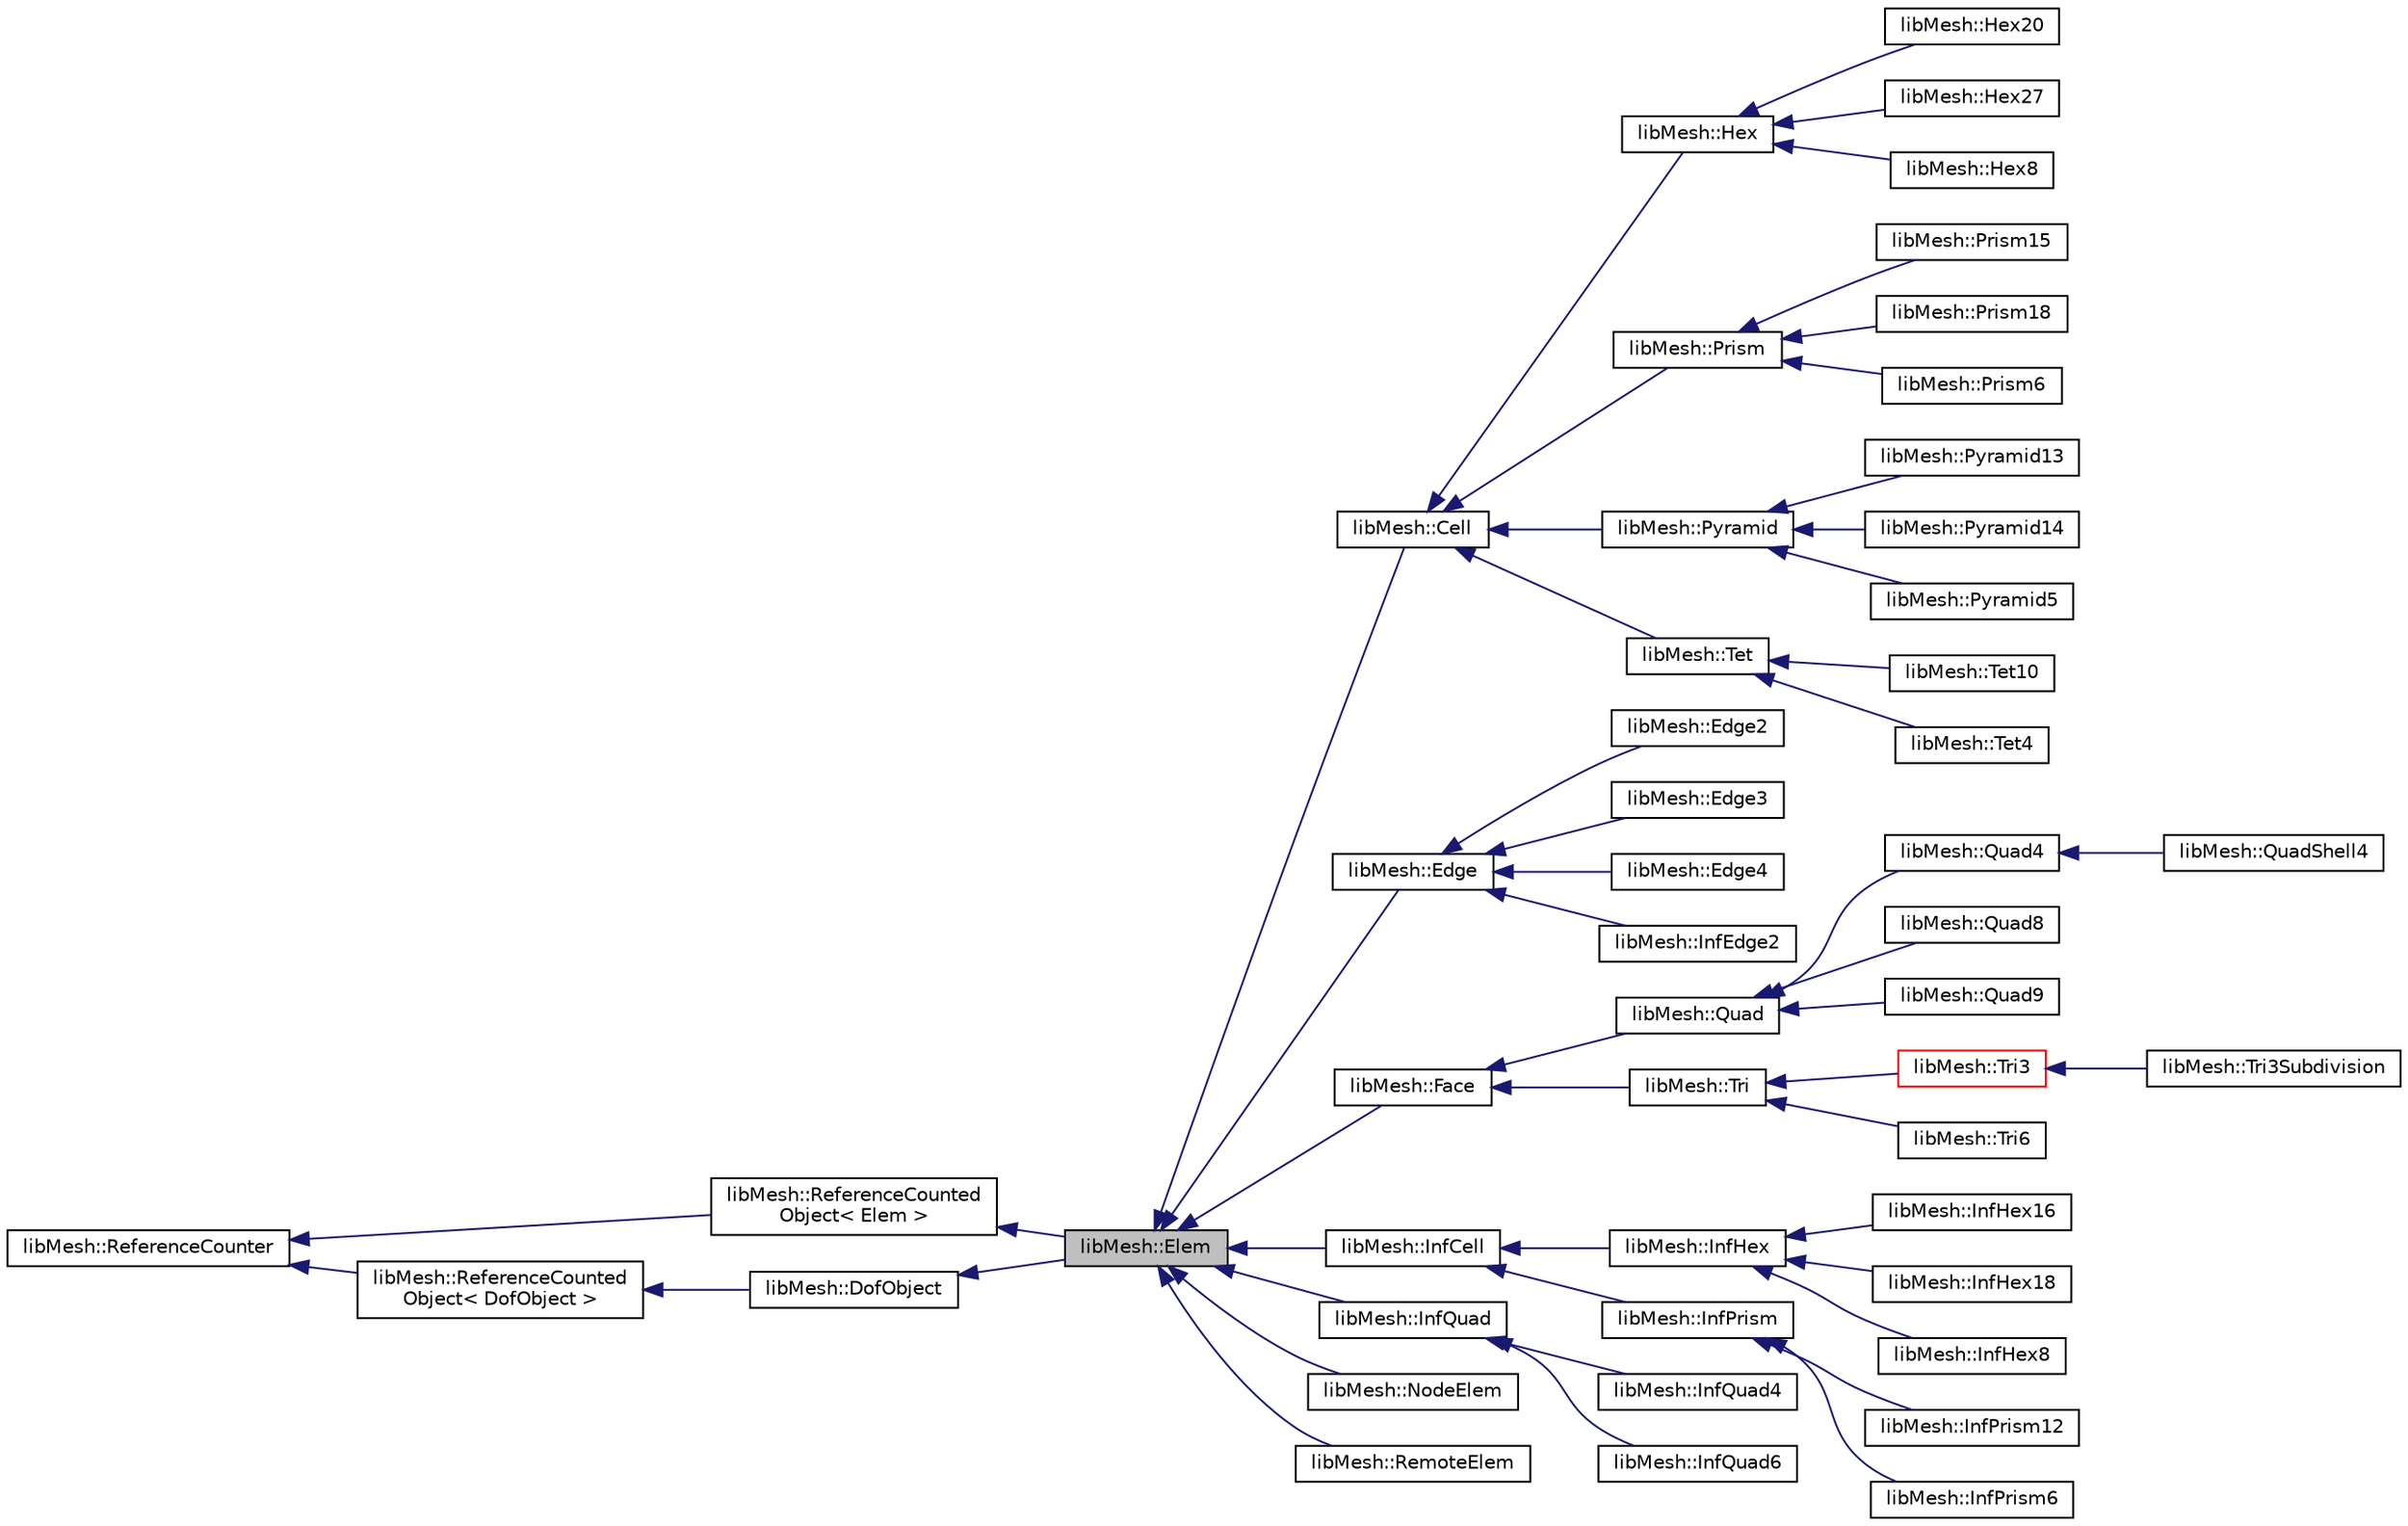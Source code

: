 digraph "libMesh::Elem"
{
  edge [fontname="Helvetica",fontsize="10",labelfontname="Helvetica",labelfontsize="10"];
  node [fontname="Helvetica",fontsize="10",shape=record];
  rankdir="LR";
  Node1 [label="libMesh::Elem",height=0.2,width=0.4,color="black", fillcolor="grey75", style="filled", fontcolor="black"];
  Node2 -> Node1 [dir="back",color="midnightblue",fontsize="10",style="solid",fontname="Helvetica"];
  Node2 [label="libMesh::ReferenceCounted\lObject\< Elem \>",height=0.2,width=0.4,color="black", fillcolor="white", style="filled",URL="$classlibMesh_1_1ReferenceCountedObject.html"];
  Node3 -> Node2 [dir="back",color="midnightblue",fontsize="10",style="solid",fontname="Helvetica"];
  Node3 [label="libMesh::ReferenceCounter",height=0.2,width=0.4,color="black", fillcolor="white", style="filled",URL="$classlibMesh_1_1ReferenceCounter.html",tooltip="Common base for all objects whose creations/destructions are counted. "];
  Node4 -> Node1 [dir="back",color="midnightblue",fontsize="10",style="solid",fontname="Helvetica"];
  Node4 [label="libMesh::DofObject",height=0.2,width=0.4,color="black", fillcolor="white", style="filled",URL="$classlibMesh_1_1DofObject.html"];
  Node5 -> Node4 [dir="back",color="midnightblue",fontsize="10",style="solid",fontname="Helvetica"];
  Node5 [label="libMesh::ReferenceCounted\lObject\< DofObject \>",height=0.2,width=0.4,color="black", fillcolor="white", style="filled",URL="$classlibMesh_1_1ReferenceCountedObject.html"];
  Node3 -> Node5 [dir="back",color="midnightblue",fontsize="10",style="solid",fontname="Helvetica"];
  Node1 -> Node6 [dir="back",color="midnightblue",fontsize="10",style="solid",fontname="Helvetica"];
  Node6 [label="libMesh::Cell",height=0.2,width=0.4,color="black", fillcolor="white", style="filled",URL="$classlibMesh_1_1Cell.html",tooltip="The base class for all 3D geometric element types. "];
  Node6 -> Node7 [dir="back",color="midnightblue",fontsize="10",style="solid",fontname="Helvetica"];
  Node7 [label="libMesh::Hex",height=0.2,width=0.4,color="black", fillcolor="white", style="filled",URL="$classlibMesh_1_1Hex.html",tooltip="The base class for all hexahedral element types. "];
  Node7 -> Node8 [dir="back",color="midnightblue",fontsize="10",style="solid",fontname="Helvetica"];
  Node8 [label="libMesh::Hex20",height=0.2,width=0.4,color="black", fillcolor="white", style="filled",URL="$classlibMesh_1_1Hex20.html",tooltip="A 3D hexahedral element with 20 nodes. "];
  Node7 -> Node9 [dir="back",color="midnightblue",fontsize="10",style="solid",fontname="Helvetica"];
  Node9 [label="libMesh::Hex27",height=0.2,width=0.4,color="black", fillcolor="white", style="filled",URL="$classlibMesh_1_1Hex27.html",tooltip="A 3D hexahedral element with 27 nodes. "];
  Node7 -> Node10 [dir="back",color="midnightblue",fontsize="10",style="solid",fontname="Helvetica"];
  Node10 [label="libMesh::Hex8",height=0.2,width=0.4,color="black", fillcolor="white", style="filled",URL="$classlibMesh_1_1Hex8.html",tooltip="A 3D hexahedral element with 8 nodes. "];
  Node6 -> Node11 [dir="back",color="midnightblue",fontsize="10",style="solid",fontname="Helvetica"];
  Node11 [label="libMesh::Prism",height=0.2,width=0.4,color="black", fillcolor="white", style="filled",URL="$classlibMesh_1_1Prism.html",tooltip="The base class for all prismatic element types. "];
  Node11 -> Node12 [dir="back",color="midnightblue",fontsize="10",style="solid",fontname="Helvetica"];
  Node12 [label="libMesh::Prism15",height=0.2,width=0.4,color="black", fillcolor="white", style="filled",URL="$classlibMesh_1_1Prism15.html",tooltip="A 3D prismatic element with 15 nodes. "];
  Node11 -> Node13 [dir="back",color="midnightblue",fontsize="10",style="solid",fontname="Helvetica"];
  Node13 [label="libMesh::Prism18",height=0.2,width=0.4,color="black", fillcolor="white", style="filled",URL="$classlibMesh_1_1Prism18.html",tooltip="A 3D prismatic element with 18 nodes. "];
  Node11 -> Node14 [dir="back",color="midnightblue",fontsize="10",style="solid",fontname="Helvetica"];
  Node14 [label="libMesh::Prism6",height=0.2,width=0.4,color="black", fillcolor="white", style="filled",URL="$classlibMesh_1_1Prism6.html",tooltip="A 3D prismatic element with 6 nodes. "];
  Node6 -> Node15 [dir="back",color="midnightblue",fontsize="10",style="solid",fontname="Helvetica"];
  Node15 [label="libMesh::Pyramid",height=0.2,width=0.4,color="black", fillcolor="white", style="filled",URL="$classlibMesh_1_1Pyramid.html",tooltip="The base class for all pyramid element types. "];
  Node15 -> Node16 [dir="back",color="midnightblue",fontsize="10",style="solid",fontname="Helvetica"];
  Node16 [label="libMesh::Pyramid13",height=0.2,width=0.4,color="black", fillcolor="white", style="filled",URL="$classlibMesh_1_1Pyramid13.html",tooltip="A 3D pyramid element with 13 nodes. "];
  Node15 -> Node17 [dir="back",color="midnightblue",fontsize="10",style="solid",fontname="Helvetica"];
  Node17 [label="libMesh::Pyramid14",height=0.2,width=0.4,color="black", fillcolor="white", style="filled",URL="$classlibMesh_1_1Pyramid14.html",tooltip="A 3D pyramid element with 14 nodes. "];
  Node15 -> Node18 [dir="back",color="midnightblue",fontsize="10",style="solid",fontname="Helvetica"];
  Node18 [label="libMesh::Pyramid5",height=0.2,width=0.4,color="black", fillcolor="white", style="filled",URL="$classlibMesh_1_1Pyramid5.html",tooltip="A 3D pyramid element with 5 nodes. "];
  Node6 -> Node19 [dir="back",color="midnightblue",fontsize="10",style="solid",fontname="Helvetica"];
  Node19 [label="libMesh::Tet",height=0.2,width=0.4,color="black", fillcolor="white", style="filled",URL="$classlibMesh_1_1Tet.html",tooltip="The base class for all tetrahedral element types. "];
  Node19 -> Node20 [dir="back",color="midnightblue",fontsize="10",style="solid",fontname="Helvetica"];
  Node20 [label="libMesh::Tet10",height=0.2,width=0.4,color="black", fillcolor="white", style="filled",URL="$classlibMesh_1_1Tet10.html",tooltip="A 3D tetrahedral element with 10 nodes. "];
  Node19 -> Node21 [dir="back",color="midnightblue",fontsize="10",style="solid",fontname="Helvetica"];
  Node21 [label="libMesh::Tet4",height=0.2,width=0.4,color="black", fillcolor="white", style="filled",URL="$classlibMesh_1_1Tet4.html",tooltip="A 3D tetrahedral element with 4 nodes. "];
  Node1 -> Node22 [dir="back",color="midnightblue",fontsize="10",style="solid",fontname="Helvetica"];
  Node22 [label="libMesh::Edge",height=0.2,width=0.4,color="black", fillcolor="white", style="filled",URL="$classlibMesh_1_1Edge.html",tooltip="The base class for all 1D geometric element types. "];
  Node22 -> Node23 [dir="back",color="midnightblue",fontsize="10",style="solid",fontname="Helvetica"];
  Node23 [label="libMesh::Edge2",height=0.2,width=0.4,color="black", fillcolor="white", style="filled",URL="$classlibMesh_1_1Edge2.html",tooltip="A 1D geometric element with 2 nodes. "];
  Node22 -> Node24 [dir="back",color="midnightblue",fontsize="10",style="solid",fontname="Helvetica"];
  Node24 [label="libMesh::Edge3",height=0.2,width=0.4,color="black", fillcolor="white", style="filled",URL="$classlibMesh_1_1Edge3.html",tooltip="A 1D geometric element with 3 nodes. "];
  Node22 -> Node25 [dir="back",color="midnightblue",fontsize="10",style="solid",fontname="Helvetica"];
  Node25 [label="libMesh::Edge4",height=0.2,width=0.4,color="black", fillcolor="white", style="filled",URL="$classlibMesh_1_1Edge4.html",tooltip="A 1D geometric element with 4 nodes. "];
  Node22 -> Node26 [dir="back",color="midnightblue",fontsize="10",style="solid",fontname="Helvetica"];
  Node26 [label="libMesh::InfEdge2",height=0.2,width=0.4,color="black", fillcolor="white", style="filled",URL="$classlibMesh_1_1InfEdge2.html",tooltip="A 1D infinite element with 2 nodes. "];
  Node1 -> Node27 [dir="back",color="midnightblue",fontsize="10",style="solid",fontname="Helvetica"];
  Node27 [label="libMesh::Face",height=0.2,width=0.4,color="black", fillcolor="white", style="filled",URL="$classlibMesh_1_1Face.html",tooltip="The base class for all 2D geometric element types. "];
  Node27 -> Node28 [dir="back",color="midnightblue",fontsize="10",style="solid",fontname="Helvetica"];
  Node28 [label="libMesh::Quad",height=0.2,width=0.4,color="black", fillcolor="white", style="filled",URL="$classlibMesh_1_1Quad.html",tooltip="The base class for all quadrilateral element types. "];
  Node28 -> Node29 [dir="back",color="midnightblue",fontsize="10",style="solid",fontname="Helvetica"];
  Node29 [label="libMesh::Quad4",height=0.2,width=0.4,color="black", fillcolor="white", style="filled",URL="$classlibMesh_1_1Quad4.html",tooltip="A 2D quadrilateral element with 4 nodes. "];
  Node29 -> Node30 [dir="back",color="midnightblue",fontsize="10",style="solid",fontname="Helvetica"];
  Node30 [label="libMesh::QuadShell4",height=0.2,width=0.4,color="black", fillcolor="white", style="filled",URL="$classlibMesh_1_1QuadShell4.html",tooltip="A 2D quadrilateral shell element with 4 nodes. "];
  Node28 -> Node31 [dir="back",color="midnightblue",fontsize="10",style="solid",fontname="Helvetica"];
  Node31 [label="libMesh::Quad8",height=0.2,width=0.4,color="black", fillcolor="white", style="filled",URL="$classlibMesh_1_1Quad8.html",tooltip="A 2D quadrilateral element with 8 nodes. "];
  Node28 -> Node32 [dir="back",color="midnightblue",fontsize="10",style="solid",fontname="Helvetica"];
  Node32 [label="libMesh::Quad9",height=0.2,width=0.4,color="black", fillcolor="white", style="filled",URL="$classlibMesh_1_1Quad9.html",tooltip="A 2D quadrilateral element with 9 nodes. "];
  Node27 -> Node33 [dir="back",color="midnightblue",fontsize="10",style="solid",fontname="Helvetica"];
  Node33 [label="libMesh::Tri",height=0.2,width=0.4,color="black", fillcolor="white", style="filled",URL="$classlibMesh_1_1Tri.html",tooltip="The base class for all triangular element types. "];
  Node33 -> Node34 [dir="back",color="midnightblue",fontsize="10",style="solid",fontname="Helvetica"];
  Node34 [label="libMesh::Tri3",height=0.2,width=0.4,color="red", fillcolor="white", style="filled",URL="$classlibMesh_1_1Tri3.html",tooltip="A 2D triangular element with 3 nodes. "];
  Node34 -> Node35 [dir="back",color="midnightblue",fontsize="10",style="solid",fontname="Helvetica"];
  Node35 [label="libMesh::Tri3Subdivision",height=0.2,width=0.4,color="black", fillcolor="white", style="filled",URL="$classlibMesh_1_1Tri3Subdivision.html"];
  Node33 -> Node36 [dir="back",color="midnightblue",fontsize="10",style="solid",fontname="Helvetica"];
  Node36 [label="libMesh::Tri6",height=0.2,width=0.4,color="black", fillcolor="white", style="filled",URL="$classlibMesh_1_1Tri6.html",tooltip="A 2D triangular element with 6 nodes. "];
  Node1 -> Node37 [dir="back",color="midnightblue",fontsize="10",style="solid",fontname="Helvetica"];
  Node37 [label="libMesh::InfCell",height=0.2,width=0.4,color="black", fillcolor="white", style="filled",URL="$classlibMesh_1_1InfCell.html",tooltip="The base class for all 3D infinite geometric element types. "];
  Node37 -> Node38 [dir="back",color="midnightblue",fontsize="10",style="solid",fontname="Helvetica"];
  Node38 [label="libMesh::InfHex",height=0.2,width=0.4,color="black", fillcolor="white", style="filled",URL="$classlibMesh_1_1InfHex.html",tooltip="The base class for all 3D infinite hexahedral element types. "];
  Node38 -> Node39 [dir="back",color="midnightblue",fontsize="10",style="solid",fontname="Helvetica"];
  Node39 [label="libMesh::InfHex16",height=0.2,width=0.4,color="black", fillcolor="white", style="filled",URL="$classlibMesh_1_1InfHex16.html",tooltip="A 3D infinite hexahedral element with 16 nodes. "];
  Node38 -> Node40 [dir="back",color="midnightblue",fontsize="10",style="solid",fontname="Helvetica"];
  Node40 [label="libMesh::InfHex18",height=0.2,width=0.4,color="black", fillcolor="white", style="filled",URL="$classlibMesh_1_1InfHex18.html",tooltip="A 3D infinite hexahedral element with 18 nodes. "];
  Node38 -> Node41 [dir="back",color="midnightblue",fontsize="10",style="solid",fontname="Helvetica"];
  Node41 [label="libMesh::InfHex8",height=0.2,width=0.4,color="black", fillcolor="white", style="filled",URL="$classlibMesh_1_1InfHex8.html",tooltip="A 3D infinite hexahedral element with 8 nodes. "];
  Node37 -> Node42 [dir="back",color="midnightblue",fontsize="10",style="solid",fontname="Helvetica"];
  Node42 [label="libMesh::InfPrism",height=0.2,width=0.4,color="black", fillcolor="white", style="filled",URL="$classlibMesh_1_1InfPrism.html",tooltip="The base class for all 3D infinite prismatic element types. "];
  Node42 -> Node43 [dir="back",color="midnightblue",fontsize="10",style="solid",fontname="Helvetica"];
  Node43 [label="libMesh::InfPrism12",height=0.2,width=0.4,color="black", fillcolor="white", style="filled",URL="$classlibMesh_1_1InfPrism12.html",tooltip="A 3D infinite prismatic element with 12 nodes. "];
  Node42 -> Node44 [dir="back",color="midnightblue",fontsize="10",style="solid",fontname="Helvetica"];
  Node44 [label="libMesh::InfPrism6",height=0.2,width=0.4,color="black", fillcolor="white", style="filled",URL="$classlibMesh_1_1InfPrism6.html",tooltip="A 3D infinite prismatic element with 6 nodes. "];
  Node1 -> Node45 [dir="back",color="midnightblue",fontsize="10",style="solid",fontname="Helvetica"];
  Node45 [label="libMesh::InfQuad",height=0.2,width=0.4,color="black", fillcolor="white", style="filled",URL="$classlibMesh_1_1InfQuad.html",tooltip="The base class for all 2D infinite quadrilateral element types. "];
  Node45 -> Node46 [dir="back",color="midnightblue",fontsize="10",style="solid",fontname="Helvetica"];
  Node46 [label="libMesh::InfQuad4",height=0.2,width=0.4,color="black", fillcolor="white", style="filled",URL="$classlibMesh_1_1InfQuad4.html",tooltip="A 2D infinite quadrilateral element with 4 nodes. "];
  Node45 -> Node47 [dir="back",color="midnightblue",fontsize="10",style="solid",fontname="Helvetica"];
  Node47 [label="libMesh::InfQuad6",height=0.2,width=0.4,color="black", fillcolor="white", style="filled",URL="$classlibMesh_1_1InfQuad6.html",tooltip="A 2D infinite quadrilateral element with 6 nodes. "];
  Node1 -> Node48 [dir="back",color="midnightblue",fontsize="10",style="solid",fontname="Helvetica"];
  Node48 [label="libMesh::NodeElem",height=0.2,width=0.4,color="black", fillcolor="white", style="filled",URL="$classlibMesh_1_1NodeElem.html",tooltip="A zero-dimensional geometric entity implementing the Elem interface. "];
  Node1 -> Node49 [dir="back",color="midnightblue",fontsize="10",style="solid",fontname="Helvetica"];
  Node49 [label="libMesh::RemoteElem",height=0.2,width=0.4,color="black", fillcolor="white", style="filled",URL="$classlibMesh_1_1RemoteElem.html",tooltip="Used by ParallelMesh to represent an Elem owned by another processor. "];
}
